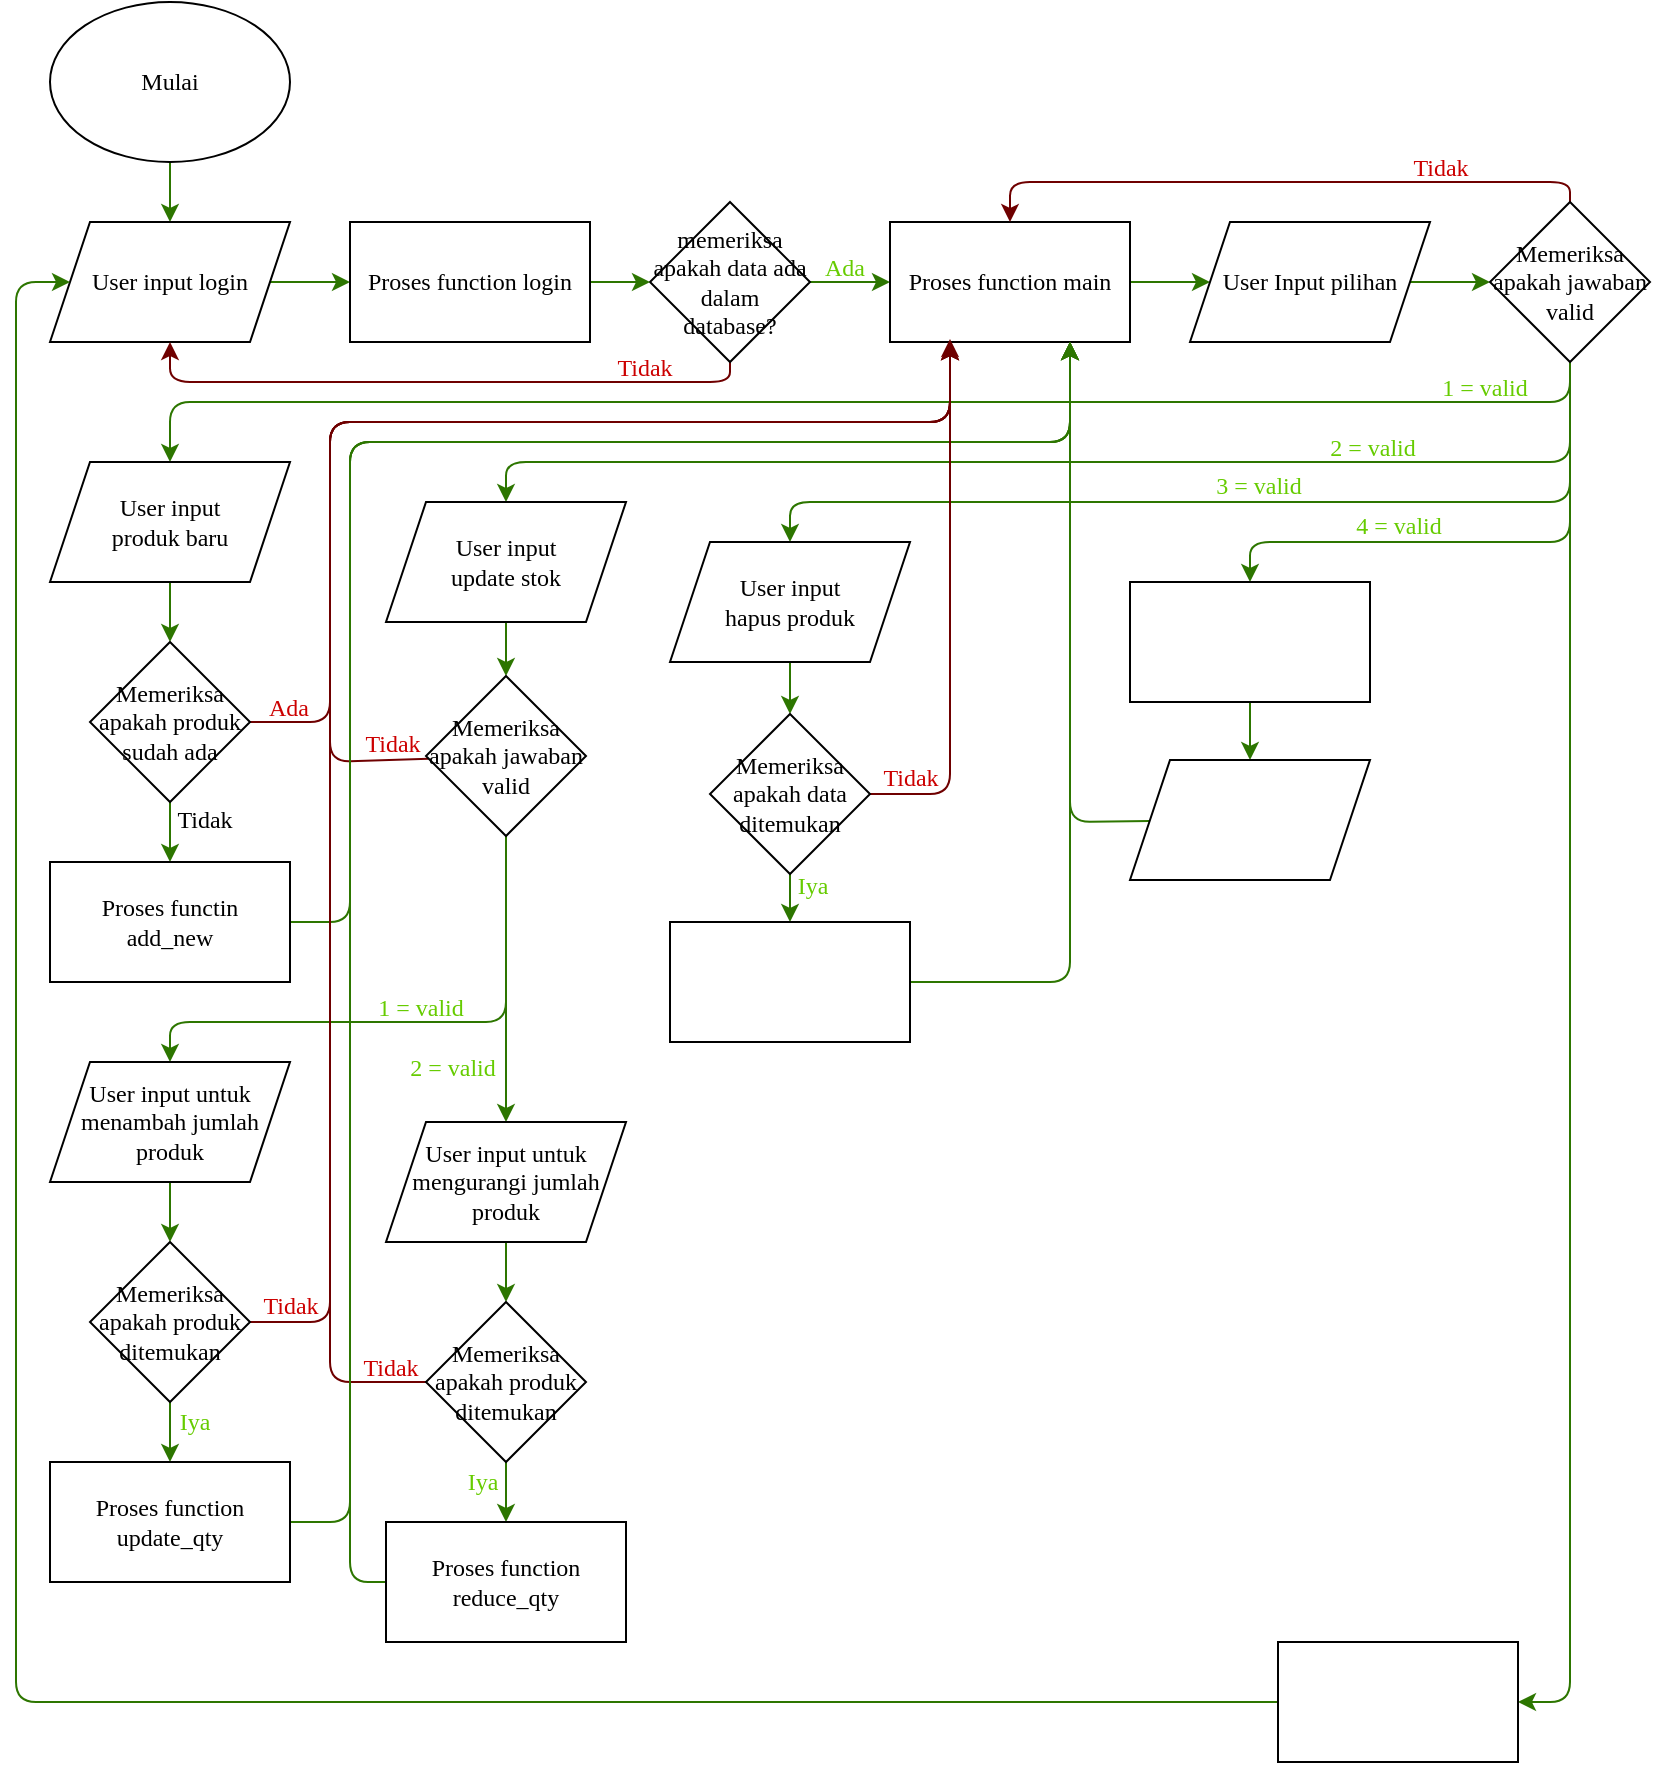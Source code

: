 <mxfile>
    <diagram id="2w0YJS_ZWguaededGHnA" name="Page-1">
        <mxGraphModel dx="800" dy="595" grid="1" gridSize="10" guides="1" tooltips="1" connect="1" arrows="1" fold="1" page="1" pageScale="1" pageWidth="850" pageHeight="1100" math="0" shadow="0">
            <root>
                <mxCell id="0"/>
                <mxCell id="1" parent="0"/>
                <mxCell id="106" style="edgeStyle=none;html=1;entryX=0.5;entryY=0;entryDx=0;entryDy=0;fontFamily=Times New Roman;fontSize=12;fillColor=#60a917;strokeColor=#2D7600;" parent="1" source="101" target="103" edge="1">
                    <mxGeometry relative="1" as="geometry"/>
                </mxCell>
                <mxCell id="101" value="Mulai" style="ellipse;whiteSpace=wrap;html=1;fontFamily=Times New Roman;fontSize=12;" parent="1" vertex="1">
                    <mxGeometry x="37" y="20" width="120" height="80" as="geometry"/>
                </mxCell>
                <mxCell id="107" style="edgeStyle=none;html=1;fontFamily=Times New Roman;fontSize=12;fillColor=#60a917;strokeColor=#2D7600;" parent="1" source="103" target="105" edge="1">
                    <mxGeometry relative="1" as="geometry"/>
                </mxCell>
                <mxCell id="103" value="User input login" style="shape=parallelogram;perimeter=parallelogramPerimeter;whiteSpace=wrap;html=1;fixedSize=1;fontFamily=Times New Roman;fontSize=12;" parent="1" vertex="1">
                    <mxGeometry x="37" y="130" width="120" height="60" as="geometry"/>
                </mxCell>
                <mxCell id="109" style="edgeStyle=none;html=1;entryX=0.5;entryY=1;entryDx=0;entryDy=0;fontFamily=Times New Roman;fontSize=12;fillColor=#a20025;strokeColor=#6F0000;" parent="1" source="104" target="103" edge="1">
                    <mxGeometry relative="1" as="geometry">
                        <Array as="points">
                            <mxPoint x="377" y="210"/>
                            <mxPoint x="97" y="210"/>
                        </Array>
                    </mxGeometry>
                </mxCell>
                <mxCell id="112" style="edgeStyle=none;html=1;entryX=0;entryY=0.5;entryDx=0;entryDy=0;fontFamily=Times New Roman;fontSize=12;fillColor=#60a917;strokeColor=#2D7600;" parent="1" source="104" target="111" edge="1">
                    <mxGeometry relative="1" as="geometry"/>
                </mxCell>
                <mxCell id="104" value="memeriksa apakah data ada dalam database?" style="rhombus;whiteSpace=wrap;html=1;fontFamily=Times New Roman;fontSize=12;" parent="1" vertex="1">
                    <mxGeometry x="337" y="120" width="80" height="80" as="geometry"/>
                </mxCell>
                <mxCell id="108" style="edgeStyle=none;html=1;entryX=0;entryY=0.5;entryDx=0;entryDy=0;fontFamily=Times New Roman;fontSize=12;fillColor=#60a917;strokeColor=#2D7600;" parent="1" source="105" target="104" edge="1">
                    <mxGeometry relative="1" as="geometry"/>
                </mxCell>
                <mxCell id="105" value="Proses function login" style="rounded=0;whiteSpace=wrap;html=1;fontFamily=Times New Roman;fontSize=12;" parent="1" vertex="1">
                    <mxGeometry x="187" y="130" width="120" height="60" as="geometry"/>
                </mxCell>
                <mxCell id="110" value="Tidak" style="text;html=1;align=center;verticalAlign=middle;resizable=0;points=[];autosize=1;strokeColor=none;fillColor=none;fontSize=12;fontFamily=Times New Roman;fontColor=#CC0000;" parent="1" vertex="1">
                    <mxGeometry x="309" y="188" width="50" height="30" as="geometry"/>
                </mxCell>
                <mxCell id="115" style="edgeStyle=none;html=1;entryX=0;entryY=0.5;entryDx=0;entryDy=0;fontFamily=Times New Roman;fontSize=12;fillColor=#60a917;strokeColor=#2D7600;" parent="1" source="111" target="114" edge="1">
                    <mxGeometry relative="1" as="geometry"/>
                </mxCell>
                <mxCell id="111" value="Proses function main" style="rounded=0;whiteSpace=wrap;html=1;fontFamily=Times New Roman;fontSize=12;" parent="1" vertex="1">
                    <mxGeometry x="457" y="130" width="120" height="60" as="geometry"/>
                </mxCell>
                <mxCell id="113" value="Ada" style="text;html=1;align=center;verticalAlign=middle;resizable=0;points=[];autosize=1;strokeColor=none;fillColor=none;fontSize=12;fontFamily=Times New Roman;fontColor=#66CC00;" parent="1" vertex="1">
                    <mxGeometry x="414" y="138" width="40" height="30" as="geometry"/>
                </mxCell>
                <mxCell id="117" style="edgeStyle=none;html=1;fontFamily=Times New Roman;fontSize=12;entryX=0;entryY=0.5;entryDx=0;entryDy=0;fillColor=#60a917;strokeColor=#2D7600;" parent="1" source="114" target="116" edge="1">
                    <mxGeometry relative="1" as="geometry">
                        <mxPoint x="737" y="200" as="targetPoint"/>
                    </mxGeometry>
                </mxCell>
                <mxCell id="114" value="User Input pilihan" style="shape=parallelogram;perimeter=parallelogramPerimeter;whiteSpace=wrap;html=1;fixedSize=1;fontFamily=Times New Roman;fontSize=12;" parent="1" vertex="1">
                    <mxGeometry x="607" y="130" width="120" height="60" as="geometry"/>
                </mxCell>
                <mxCell id="118" style="edgeStyle=none;html=1;exitX=0.5;exitY=1;exitDx=0;exitDy=0;fontFamily=Times New Roman;fontSize=12;entryX=0.5;entryY=0;entryDx=0;entryDy=0;fillColor=#60a917;strokeColor=#2D7600;" parent="1" source="116" target="122" edge="1">
                    <mxGeometry relative="1" as="geometry">
                        <mxPoint x="97" y="250" as="targetPoint"/>
                        <Array as="points">
                            <mxPoint x="797" y="220"/>
                            <mxPoint x="97" y="220"/>
                        </Array>
                    </mxGeometry>
                </mxCell>
                <mxCell id="120" style="edgeStyle=none;html=1;entryX=0.5;entryY=0;entryDx=0;entryDy=0;fontFamily=Times New Roman;fontSize=12;fillColor=#a20025;strokeColor=#6F0000;" parent="1" source="116" target="111" edge="1">
                    <mxGeometry relative="1" as="geometry">
                        <Array as="points">
                            <mxPoint x="797" y="110"/>
                            <mxPoint x="517" y="110"/>
                        </Array>
                    </mxGeometry>
                </mxCell>
                <mxCell id="136" style="edgeStyle=none;html=1;exitX=0.5;exitY=1;exitDx=0;exitDy=0;fontFamily=Times New Roman;fontSize=12;entryX=0.5;entryY=0;entryDx=0;entryDy=0;fillColor=#60a917;strokeColor=#2D7600;" parent="1" source="116" target="135" edge="1">
                    <mxGeometry relative="1" as="geometry">
                        <mxPoint x="797" y="250" as="targetPoint"/>
                        <Array as="points">
                            <mxPoint x="797" y="250"/>
                            <mxPoint x="265" y="250"/>
                        </Array>
                    </mxGeometry>
                </mxCell>
                <mxCell id="176" style="edgeStyle=none;html=1;entryX=0.5;entryY=0;entryDx=0;entryDy=0;fontFamily=Times New Roman;fontSize=12;fontColor=#66CC00;fillColor=#60a917;strokeColor=#2D7600;" parent="1" source="116" target="175" edge="1">
                    <mxGeometry relative="1" as="geometry">
                        <Array as="points">
                            <mxPoint x="797" y="270"/>
                            <mxPoint x="407" y="270"/>
                        </Array>
                    </mxGeometry>
                </mxCell>
                <mxCell id="188" style="edgeStyle=none;html=1;exitX=0.5;exitY=1;exitDx=0;exitDy=0;entryX=0.5;entryY=0;entryDx=0;entryDy=0;fontFamily=Times New Roman;fontSize=12;fontColor=#FFFFFF;fillColor=#60a917;strokeColor=#2D7600;" parent="1" source="116" target="187" edge="1">
                    <mxGeometry relative="1" as="geometry">
                        <Array as="points">
                            <mxPoint x="797" y="290"/>
                            <mxPoint x="637" y="290"/>
                        </Array>
                    </mxGeometry>
                </mxCell>
                <mxCell id="198" style="edgeStyle=none;html=1;entryX=1;entryY=0.5;entryDx=0;entryDy=0;fillColor=#60a917;strokeColor=#2D7600;" edge="1" parent="1" source="116" target="197">
                    <mxGeometry relative="1" as="geometry">
                        <Array as="points">
                            <mxPoint x="797" y="870"/>
                        </Array>
                    </mxGeometry>
                </mxCell>
                <mxCell id="116" value="Memeriksa apakah jawaban valid" style="rhombus;whiteSpace=wrap;html=1;fontFamily=Times New Roman;fontSize=12;" parent="1" vertex="1">
                    <mxGeometry x="757" y="120" width="80" height="80" as="geometry"/>
                </mxCell>
                <mxCell id="124" style="edgeStyle=none;html=1;entryX=0.5;entryY=0;entryDx=0;entryDy=0;fontFamily=Times New Roman;fontSize=12;fillColor=#60a917;strokeColor=#2D7600;" parent="1" source="122" target="123" edge="1">
                    <mxGeometry relative="1" as="geometry"/>
                </mxCell>
                <mxCell id="122" value="User input&lt;br&gt;produk baru" style="shape=parallelogram;perimeter=parallelogramPerimeter;whiteSpace=wrap;html=1;fixedSize=1;fontFamily=Times New Roman;fontSize=12;" parent="1" vertex="1">
                    <mxGeometry x="37" y="250" width="120" height="60" as="geometry"/>
                </mxCell>
                <mxCell id="126" style="edgeStyle=none;html=1;entryX=0.5;entryY=0;entryDx=0;entryDy=0;fontFamily=Times New Roman;fontSize=12;fillColor=#60a917;strokeColor=#2D7600;" parent="1" source="123" target="125" edge="1">
                    <mxGeometry relative="1" as="geometry"/>
                </mxCell>
                <mxCell id="127" style="edgeStyle=none;html=1;fontFamily=Times New Roman;fontSize=12;entryX=0.25;entryY=1;entryDx=0;entryDy=0;fillColor=#a20025;strokeColor=#6F0000;" parent="1" source="123" target="111" edge="1">
                    <mxGeometry relative="1" as="geometry">
                        <mxPoint x="517" y="190" as="targetPoint"/>
                        <Array as="points">
                            <mxPoint x="177" y="380"/>
                            <mxPoint x="177" y="230"/>
                            <mxPoint x="487" y="230"/>
                        </Array>
                    </mxGeometry>
                </mxCell>
                <mxCell id="123" value="Memeriksa apakah produk sudah ada" style="rhombus;whiteSpace=wrap;html=1;fontFamily=Times New Roman;fontSize=12;" parent="1" vertex="1">
                    <mxGeometry x="57" y="340" width="80" height="80" as="geometry"/>
                </mxCell>
                <mxCell id="128" style="edgeStyle=none;html=1;fontFamily=Times New Roman;fontSize=12;entryX=0.75;entryY=1;entryDx=0;entryDy=0;fillColor=#60a917;strokeColor=#2D7600;" parent="1" source="125" target="111" edge="1">
                    <mxGeometry relative="1" as="geometry">
                        <mxPoint x="457" y="190" as="targetPoint"/>
                        <Array as="points">
                            <mxPoint x="187" y="480"/>
                            <mxPoint x="187" y="240"/>
                            <mxPoint x="547" y="240"/>
                        </Array>
                    </mxGeometry>
                </mxCell>
                <mxCell id="125" value="Proses functin &lt;br&gt;add_new" style="rounded=0;whiteSpace=wrap;html=1;fontFamily=Times New Roman;fontSize=12;" parent="1" vertex="1">
                    <mxGeometry x="37" y="450" width="120" height="60" as="geometry"/>
                </mxCell>
                <mxCell id="130" value="1 = valid" style="text;html=1;align=center;verticalAlign=middle;resizable=0;points=[];autosize=1;strokeColor=none;fillColor=none;fontSize=12;fontFamily=Times New Roman;fontColor=#66CC00;" parent="1" vertex="1">
                    <mxGeometry x="719" y="198" width="70" height="30" as="geometry"/>
                </mxCell>
                <mxCell id="132" value="Ada" style="text;html=1;align=center;verticalAlign=middle;resizable=0;points=[];autosize=1;strokeColor=none;fillColor=none;fontSize=12;fontFamily=Times New Roman;fontColor=#CC0000;" parent="1" vertex="1">
                    <mxGeometry x="136" y="358" width="40" height="30" as="geometry"/>
                </mxCell>
                <mxCell id="133" value="Tidak" style="text;html=1;align=center;verticalAlign=middle;resizable=0;points=[];autosize=1;strokeColor=none;fillColor=none;fontSize=12;fontFamily=Times New Roman;" parent="1" vertex="1">
                    <mxGeometry x="89" y="414" width="50" height="30" as="geometry"/>
                </mxCell>
                <mxCell id="134" value="Tidak" style="text;html=1;align=center;verticalAlign=middle;resizable=0;points=[];autosize=1;strokeColor=none;fillColor=none;fontSize=12;fontFamily=Times New Roman;fontColor=#CC0000;" parent="1" vertex="1">
                    <mxGeometry x="707" y="88" width="50" height="30" as="geometry"/>
                </mxCell>
                <mxCell id="138" style="edgeStyle=none;html=1;entryX=0.5;entryY=0;entryDx=0;entryDy=0;fontFamily=Times New Roman;fontSize=12;fillColor=#60a917;strokeColor=#2D7600;" parent="1" source="135" target="137" edge="1">
                    <mxGeometry relative="1" as="geometry"/>
                </mxCell>
                <mxCell id="135" value="User input &lt;br&gt;update stok" style="shape=parallelogram;perimeter=parallelogramPerimeter;whiteSpace=wrap;html=1;fixedSize=1;fontFamily=Times New Roman;fontSize=12;" parent="1" vertex="1">
                    <mxGeometry x="205" y="270" width="120" height="60" as="geometry"/>
                </mxCell>
                <mxCell id="140" style="edgeStyle=none;html=1;entryX=0.5;entryY=0;entryDx=0;entryDy=0;fontFamily=Times New Roman;fontSize=12;fillColor=#60a917;strokeColor=#2D7600;" parent="1" source="137" target="139" edge="1">
                    <mxGeometry relative="1" as="geometry">
                        <Array as="points">
                            <mxPoint x="265" y="530"/>
                            <mxPoint x="97" y="530"/>
                        </Array>
                    </mxGeometry>
                </mxCell>
                <mxCell id="153" style="edgeStyle=none;html=1;exitX=0.5;exitY=1;exitDx=0;exitDy=0;entryX=0.5;entryY=0;entryDx=0;entryDy=0;fontFamily=Times New Roman;fontSize=12;fillColor=#60a917;strokeColor=#2D7600;" parent="1" source="137" target="151" edge="1">
                    <mxGeometry relative="1" as="geometry"/>
                </mxCell>
                <mxCell id="171" style="edgeStyle=none;html=1;fontFamily=Times New Roman;fontSize=12;fillColor=#a20025;strokeColor=#6F0000;" parent="1" source="137" edge="1">
                    <mxGeometry relative="1" as="geometry">
                        <mxPoint x="487" y="190" as="targetPoint"/>
                        <Array as="points">
                            <mxPoint x="177" y="400"/>
                            <mxPoint x="177" y="230"/>
                            <mxPoint x="487" y="230"/>
                        </Array>
                    </mxGeometry>
                </mxCell>
                <mxCell id="137" value="Memeriksa apakah jawaban valid" style="rhombus;whiteSpace=wrap;html=1;fontFamily=Times New Roman;fontSize=12;" parent="1" vertex="1">
                    <mxGeometry x="225" y="357" width="80" height="80" as="geometry"/>
                </mxCell>
                <mxCell id="144" style="edgeStyle=none;html=1;entryX=0.5;entryY=0;entryDx=0;entryDy=0;fontFamily=Times New Roman;fontSize=12;fillColor=#60a917;strokeColor=#2D7600;" parent="1" source="139" target="143" edge="1">
                    <mxGeometry relative="1" as="geometry"/>
                </mxCell>
                <mxCell id="139" value="User input untuk&lt;br&gt;menambah jumlah produk" style="shape=parallelogram;perimeter=parallelogramPerimeter;whiteSpace=wrap;html=1;fixedSize=1;fontFamily=Times New Roman;fontSize=12;" parent="1" vertex="1">
                    <mxGeometry x="37" y="550" width="120" height="60" as="geometry"/>
                </mxCell>
                <mxCell id="141" value="2 = valid" style="text;html=1;align=center;verticalAlign=middle;resizable=0;points=[];autosize=1;strokeColor=none;fillColor=none;fontSize=12;fontFamily=Times New Roman;fontColor=#66CC00;" parent="1" vertex="1">
                    <mxGeometry x="663" y="228" width="70" height="30" as="geometry"/>
                </mxCell>
                <mxCell id="142" value="1 = valid" style="text;html=1;align=center;verticalAlign=middle;resizable=0;points=[];autosize=1;strokeColor=none;fillColor=none;fontSize=12;fontFamily=Times New Roman;fontColor=#66CC00;" parent="1" vertex="1">
                    <mxGeometry x="187" y="508" width="70" height="30" as="geometry"/>
                </mxCell>
                <mxCell id="146" style="edgeStyle=none;html=1;entryX=0.5;entryY=0;entryDx=0;entryDy=0;fontFamily=Times New Roman;fontSize=12;fillColor=#60a917;strokeColor=#2D7600;" parent="1" source="143" target="145" edge="1">
                    <mxGeometry relative="1" as="geometry"/>
                </mxCell>
                <mxCell id="148" style="edgeStyle=none;html=1;fontFamily=Times New Roman;fontSize=12;fillColor=#a20025;strokeColor=#6F0000;entryX=0.25;entryY=1;entryDx=0;entryDy=0;" parent="1" source="143" target="111" edge="1">
                    <mxGeometry relative="1" as="geometry">
                        <mxPoint x="517" y="190" as="targetPoint"/>
                        <Array as="points">
                            <mxPoint x="177" y="680"/>
                            <mxPoint x="177" y="230"/>
                            <mxPoint x="487" y="230"/>
                        </Array>
                    </mxGeometry>
                </mxCell>
                <mxCell id="143" value="Memeriksa apakah produk ditemukan" style="rhombus;whiteSpace=wrap;html=1;fontFamily=Times New Roman;fontSize=12;" parent="1" vertex="1">
                    <mxGeometry x="57" y="640" width="80" height="80" as="geometry"/>
                </mxCell>
                <mxCell id="150" style="edgeStyle=none;html=1;fontFamily=Times New Roman;fontSize=12;fillColor=#60a917;strokeColor=#2D7600;entryX=0.75;entryY=1;entryDx=0;entryDy=0;" parent="1" source="145" target="111" edge="1">
                    <mxGeometry relative="1" as="geometry">
                        <mxPoint x="517" y="190" as="targetPoint"/>
                        <Array as="points">
                            <mxPoint x="187" y="780"/>
                            <mxPoint x="187" y="240"/>
                            <mxPoint x="547" y="240"/>
                        </Array>
                    </mxGeometry>
                </mxCell>
                <mxCell id="145" value="Proses function&lt;br&gt;update_qty" style="rounded=0;whiteSpace=wrap;html=1;fontFamily=Times New Roman;fontSize=12;" parent="1" vertex="1">
                    <mxGeometry x="37" y="750" width="120" height="60" as="geometry"/>
                </mxCell>
                <mxCell id="147" value="Iya" style="text;html=1;align=center;verticalAlign=middle;resizable=0;points=[];autosize=1;strokeColor=none;fillColor=none;fontSize=12;fontFamily=Times New Roman;fontColor=#66CC00;" parent="1" vertex="1">
                    <mxGeometry x="89" y="715" width="40" height="30" as="geometry"/>
                </mxCell>
                <mxCell id="149" value="Tidak" style="text;html=1;align=center;verticalAlign=middle;resizable=0;points=[];autosize=1;strokeColor=none;fillColor=none;fontSize=12;fontFamily=Times New Roman;fontColor=#CC0000;" parent="1" vertex="1">
                    <mxGeometry x="132" y="657" width="50" height="30" as="geometry"/>
                </mxCell>
                <mxCell id="155" style="edgeStyle=none;html=1;entryX=0.5;entryY=0;entryDx=0;entryDy=0;fontFamily=Times New Roman;fontSize=12;fillColor=#60a917;strokeColor=#2D7600;" parent="1" source="151" target="154" edge="1">
                    <mxGeometry relative="1" as="geometry"/>
                </mxCell>
                <mxCell id="151" value="User input untuk mengurangi jumlah produk" style="shape=parallelogram;perimeter=parallelogramPerimeter;whiteSpace=wrap;html=1;fixedSize=1;fontFamily=Times New Roman;fontSize=12;" parent="1" vertex="1">
                    <mxGeometry x="205" y="580" width="120" height="60" as="geometry"/>
                </mxCell>
                <mxCell id="157" style="edgeStyle=none;html=1;entryX=0.5;entryY=0;entryDx=0;entryDy=0;fontFamily=Times New Roman;fontSize=12;fillColor=#60a917;strokeColor=#2D7600;" parent="1" source="154" target="156" edge="1">
                    <mxGeometry relative="1" as="geometry"/>
                </mxCell>
                <mxCell id="168" style="edgeStyle=none;html=1;entryX=0.25;entryY=1;entryDx=0;entryDy=0;fontFamily=Times New Roman;fontSize=12;fillColor=#a20025;strokeColor=#6F0000;" parent="1" source="154" target="111" edge="1">
                    <mxGeometry relative="1" as="geometry">
                        <Array as="points">
                            <mxPoint x="177" y="710"/>
                            <mxPoint x="177" y="230"/>
                            <mxPoint x="487" y="230"/>
                        </Array>
                    </mxGeometry>
                </mxCell>
                <mxCell id="154" value="Memeriksa apakah produk ditemukan" style="rhombus;whiteSpace=wrap;html=1;fontFamily=Times New Roman;fontSize=12;" parent="1" vertex="1">
                    <mxGeometry x="225" y="670" width="80" height="80" as="geometry"/>
                </mxCell>
                <mxCell id="169" style="edgeStyle=none;html=1;fontFamily=Times New Roman;fontSize=12;fillColor=#60a917;strokeColor=#2D7600;" parent="1" source="156" edge="1">
                    <mxGeometry relative="1" as="geometry">
                        <mxPoint x="547" y="190" as="targetPoint"/>
                        <Array as="points">
                            <mxPoint x="187" y="810"/>
                            <mxPoint x="187" y="240"/>
                            <mxPoint x="547" y="240"/>
                        </Array>
                    </mxGeometry>
                </mxCell>
                <mxCell id="156" value="Proses function&lt;br&gt;reduce_qty" style="rounded=0;whiteSpace=wrap;html=1;fontFamily=Times New Roman;fontSize=12;" parent="1" vertex="1">
                    <mxGeometry x="205" y="780" width="120" height="60" as="geometry"/>
                </mxCell>
                <mxCell id="160" value="Tidak" style="text;html=1;align=center;verticalAlign=middle;resizable=0;points=[];autosize=1;strokeColor=none;fillColor=none;fontSize=12;fontFamily=Times New Roman;fontColor=#CC0000;" parent="1" vertex="1">
                    <mxGeometry x="182" y="688" width="50" height="30" as="geometry"/>
                </mxCell>
                <mxCell id="161" value="Iya" style="text;html=1;align=center;verticalAlign=middle;resizable=0;points=[];autosize=1;strokeColor=none;fillColor=none;fontSize=12;fontFamily=Times New Roman;fontColor=#66CC00;" parent="1" vertex="1">
                    <mxGeometry x="233" y="745" width="40" height="30" as="geometry"/>
                </mxCell>
                <mxCell id="164" value="3 = valid" style="text;html=1;align=center;verticalAlign=middle;resizable=0;points=[];autosize=1;strokeColor=none;fillColor=none;fontSize=12;fontFamily=Times New Roman;fontColor=#66CC00;" parent="1" vertex="1">
                    <mxGeometry x="606" y="247" width="70" height="30" as="geometry"/>
                </mxCell>
                <mxCell id="172" value="2 = valid" style="text;html=1;align=center;verticalAlign=middle;resizable=0;points=[];autosize=1;strokeColor=none;fillColor=none;fontSize=12;fontFamily=Times New Roman;fontColor=#66CC00;" parent="1" vertex="1">
                    <mxGeometry x="203" y="538" width="70" height="30" as="geometry"/>
                </mxCell>
                <mxCell id="173" value="Tidak" style="text;html=1;align=center;verticalAlign=middle;resizable=0;points=[];autosize=1;strokeColor=none;fillColor=none;fontSize=12;fontFamily=Times New Roman;fontColor=#CC0000;" parent="1" vertex="1">
                    <mxGeometry x="183" y="376" width="50" height="30" as="geometry"/>
                </mxCell>
                <mxCell id="178" style="edgeStyle=none;html=1;entryX=0.5;entryY=0;entryDx=0;entryDy=0;fontFamily=Times New Roman;fontSize=12;fontColor=#66CC00;fillColor=#60a917;strokeColor=#2D7600;" parent="1" source="175" target="177" edge="1">
                    <mxGeometry relative="1" as="geometry"/>
                </mxCell>
                <mxCell id="175" value="User input &lt;br&gt;hapus produk" style="shape=parallelogram;perimeter=parallelogramPerimeter;whiteSpace=wrap;html=1;fixedSize=1;fontFamily=Times New Roman;fontSize=12;" parent="1" vertex="1">
                    <mxGeometry x="347" y="290" width="120" height="60" as="geometry"/>
                </mxCell>
                <mxCell id="180" style="edgeStyle=none;html=1;entryX=0.5;entryY=0;entryDx=0;entryDy=0;fontFamily=Times New Roman;fontSize=12;fontColor=#FFFFFF;fillColor=#60a917;strokeColor=#2D7600;" parent="1" source="177" target="179" edge="1">
                    <mxGeometry relative="1" as="geometry"/>
                </mxCell>
                <mxCell id="182" style="edgeStyle=none;html=1;fontFamily=Times New Roman;fontSize=12;fontColor=#FFFFFF;fillColor=#a20025;strokeColor=#6F0000;" parent="1" source="177" edge="1">
                    <mxGeometry relative="1" as="geometry">
                        <mxPoint x="487" y="188.519" as="targetPoint"/>
                        <Array as="points">
                            <mxPoint x="487" y="416"/>
                        </Array>
                    </mxGeometry>
                </mxCell>
                <mxCell id="177" value="Memeriksa apakah data ditemukan" style="rhombus;whiteSpace=wrap;html=1;fontFamily=Times New Roman;fontSize=12;" parent="1" vertex="1">
                    <mxGeometry x="367" y="376" width="80" height="80" as="geometry"/>
                </mxCell>
                <mxCell id="183" style="edgeStyle=none;html=1;fontFamily=Times New Roman;fontSize=12;fontColor=#FFFFFF;fillColor=#60a917;strokeColor=#2D7600;" parent="1" source="179" edge="1">
                    <mxGeometry relative="1" as="geometry">
                        <mxPoint x="547" y="190" as="targetPoint"/>
                        <Array as="points">
                            <mxPoint x="547" y="510"/>
                        </Array>
                    </mxGeometry>
                </mxCell>
                <mxCell id="179" value="&lt;font color=&quot;#ffffff&quot;&gt;Proses function remove_product&lt;/font&gt;" style="rounded=0;whiteSpace=wrap;html=1;fontFamily=Times New Roman;fontSize=12;fontColor=#66CC00;fillColor=none;" parent="1" vertex="1">
                    <mxGeometry x="347" y="480" width="120" height="60" as="geometry"/>
                </mxCell>
                <mxCell id="184" value="Tidak" style="text;html=1;align=center;verticalAlign=middle;resizable=0;points=[];autosize=1;strokeColor=none;fillColor=none;fontSize=12;fontFamily=Times New Roman;fontColor=#CC0000;" parent="1" vertex="1">
                    <mxGeometry x="442" y="393" width="50" height="30" as="geometry"/>
                </mxCell>
                <mxCell id="185" value="Iya" style="text;html=1;align=center;verticalAlign=middle;resizable=0;points=[];autosize=1;strokeColor=none;fillColor=none;fontSize=12;fontFamily=Times New Roman;fontColor=#66CC00;" parent="1" vertex="1">
                    <mxGeometry x="398" y="447" width="40" height="30" as="geometry"/>
                </mxCell>
                <mxCell id="194" style="edgeStyle=none;html=1;fontFamily=Times New Roman;fontSize=12;fontColor=#FFFFFF;fillColor=#60a917;strokeColor=#2D7600;" parent="1" source="187" target="192" edge="1">
                    <mxGeometry relative="1" as="geometry"/>
                </mxCell>
                <mxCell id="187" value="Process function show_all" style="rounded=0;whiteSpace=wrap;html=1;fontFamily=Times New Roman;fontSize=12;fontColor=#FFFFFF;fillColor=none;" parent="1" vertex="1">
                    <mxGeometry x="577" y="310" width="120" height="60" as="geometry"/>
                </mxCell>
                <mxCell id="189" value="4 = valid" style="text;html=1;align=center;verticalAlign=middle;resizable=0;points=[];autosize=1;strokeColor=none;fillColor=none;fontSize=12;fontFamily=Times New Roman;fontColor=#66CC00;" parent="1" vertex="1">
                    <mxGeometry x="676" y="267" width="70" height="30" as="geometry"/>
                </mxCell>
                <mxCell id="196" style="edgeStyle=none;html=1;fontFamily=Times New Roman;fontSize=12;fontColor=#FFFFFF;fillColor=#60a917;strokeColor=#2D7600;" parent="1" source="192" edge="1">
                    <mxGeometry relative="1" as="geometry">
                        <mxPoint x="547" y="190" as="targetPoint"/>
                        <Array as="points">
                            <mxPoint x="547" y="430"/>
                        </Array>
                    </mxGeometry>
                </mxCell>
                <mxCell id="192" value="User input" style="shape=parallelogram;perimeter=parallelogramPerimeter;whiteSpace=wrap;html=1;fixedSize=1;fontFamily=Times New Roman;fontSize=12;fontColor=#FFFFFF;fillColor=none;" parent="1" vertex="1">
                    <mxGeometry x="577" y="399" width="120" height="60" as="geometry"/>
                </mxCell>
                <mxCell id="199" style="edgeStyle=none;html=1;entryX=0;entryY=0.5;entryDx=0;entryDy=0;fillColor=#60a917;strokeColor=#2D7600;" edge="1" parent="1" source="197" target="103">
                    <mxGeometry relative="1" as="geometry">
                        <Array as="points">
                            <mxPoint x="20" y="870"/>
                            <mxPoint x="20" y="160"/>
                        </Array>
                    </mxGeometry>
                </mxCell>
                <mxCell id="197" value="" style="whiteSpace=wrap;html=1;" vertex="1" parent="1">
                    <mxGeometry x="651" y="840" width="120" height="60" as="geometry"/>
                </mxCell>
            </root>
        </mxGraphModel>
    </diagram>
</mxfile>